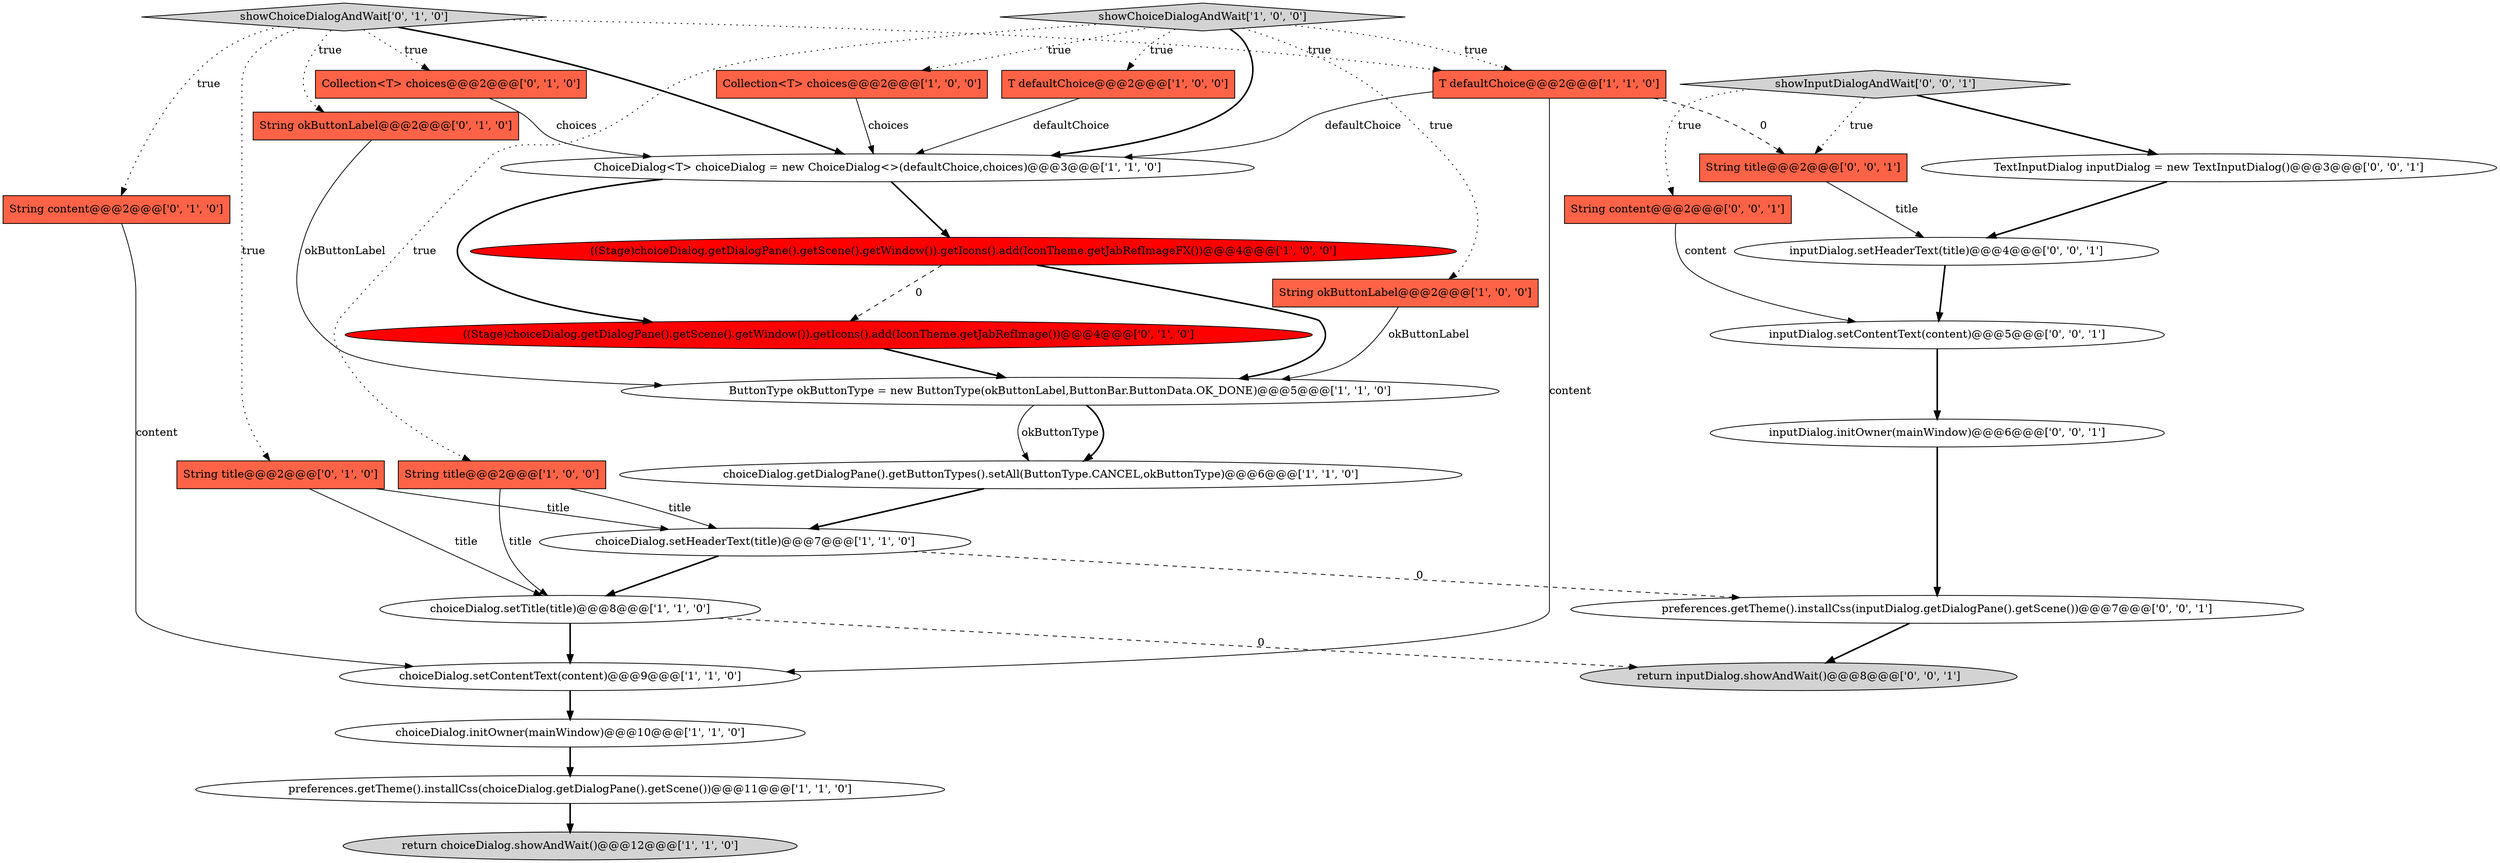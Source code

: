 digraph {
16 [style = filled, label = "Collection<T> choices@@@2@@@['0', '1', '0']", fillcolor = tomato, shape = box image = "AAA0AAABBB2BBB"];
11 [style = filled, label = "return choiceDialog.showAndWait()@@@12@@@['1', '1', '0']", fillcolor = lightgray, shape = ellipse image = "AAA0AAABBB1BBB"];
8 [style = filled, label = "choiceDialog.setHeaderText(title)@@@7@@@['1', '1', '0']", fillcolor = white, shape = ellipse image = "AAA0AAABBB1BBB"];
9 [style = filled, label = "preferences.getTheme().installCss(choiceDialog.getDialogPane().getScene())@@@11@@@['1', '1', '0']", fillcolor = white, shape = ellipse image = "AAA0AAABBB1BBB"];
3 [style = filled, label = "String title@@@2@@@['1', '0', '0']", fillcolor = tomato, shape = box image = "AAA0AAABBB1BBB"];
15 [style = filled, label = "choiceDialog.setTitle(title)@@@8@@@['1', '1', '0']", fillcolor = white, shape = ellipse image = "AAA0AAABBB1BBB"];
29 [style = filled, label = "inputDialog.setHeaderText(title)@@@4@@@['0', '0', '1']", fillcolor = white, shape = ellipse image = "AAA0AAABBB3BBB"];
2 [style = filled, label = "choiceDialog.setContentText(content)@@@9@@@['1', '1', '0']", fillcolor = white, shape = ellipse image = "AAA0AAABBB1BBB"];
7 [style = filled, label = "T defaultChoice@@@2@@@['1', '1', '0']", fillcolor = tomato, shape = box image = "AAA0AAABBB1BBB"];
23 [style = filled, label = "return inputDialog.showAndWait()@@@8@@@['0', '0', '1']", fillcolor = lightgray, shape = ellipse image = "AAA0AAABBB3BBB"];
28 [style = filled, label = "preferences.getTheme().installCss(inputDialog.getDialogPane().getScene())@@@7@@@['0', '0', '1']", fillcolor = white, shape = ellipse image = "AAA0AAABBB3BBB"];
5 [style = filled, label = "T defaultChoice@@@2@@@['1', '0', '0']", fillcolor = tomato, shape = box image = "AAA0AAABBB1BBB"];
22 [style = filled, label = "String content@@@2@@@['0', '0', '1']", fillcolor = tomato, shape = box image = "AAA0AAABBB3BBB"];
21 [style = filled, label = "showChoiceDialogAndWait['0', '1', '0']", fillcolor = lightgray, shape = diamond image = "AAA0AAABBB2BBB"];
20 [style = filled, label = "String okButtonLabel@@@2@@@['0', '1', '0']", fillcolor = tomato, shape = box image = "AAA0AAABBB2BBB"];
1 [style = filled, label = "choiceDialog.getDialogPane().getButtonTypes().setAll(ButtonType.CANCEL,okButtonType)@@@6@@@['1', '1', '0']", fillcolor = white, shape = ellipse image = "AAA0AAABBB1BBB"];
17 [style = filled, label = "String content@@@2@@@['0', '1', '0']", fillcolor = tomato, shape = box image = "AAA0AAABBB2BBB"];
13 [style = filled, label = "ChoiceDialog<T> choiceDialog = new ChoiceDialog<>(defaultChoice,choices)@@@3@@@['1', '1', '0']", fillcolor = white, shape = ellipse image = "AAA0AAABBB1BBB"];
4 [style = filled, label = "String okButtonLabel@@@2@@@['1', '0', '0']", fillcolor = tomato, shape = box image = "AAA0AAABBB1BBB"];
25 [style = filled, label = "showInputDialogAndWait['0', '0', '1']", fillcolor = lightgray, shape = diamond image = "AAA0AAABBB3BBB"];
6 [style = filled, label = "Collection<T> choices@@@2@@@['1', '0', '0']", fillcolor = tomato, shape = box image = "AAA0AAABBB1BBB"];
0 [style = filled, label = "choiceDialog.initOwner(mainWindow)@@@10@@@['1', '1', '0']", fillcolor = white, shape = ellipse image = "AAA0AAABBB1BBB"];
10 [style = filled, label = "ButtonType okButtonType = new ButtonType(okButtonLabel,ButtonBar.ButtonData.OK_DONE)@@@5@@@['1', '1', '0']", fillcolor = white, shape = ellipse image = "AAA0AAABBB1BBB"];
19 [style = filled, label = "String title@@@2@@@['0', '1', '0']", fillcolor = tomato, shape = box image = "AAA0AAABBB2BBB"];
24 [style = filled, label = "String title@@@2@@@['0', '0', '1']", fillcolor = tomato, shape = box image = "AAA0AAABBB3BBB"];
18 [style = filled, label = "((Stage)choiceDialog.getDialogPane().getScene().getWindow()).getIcons().add(IconTheme.getJabRefImage())@@@4@@@['0', '1', '0']", fillcolor = red, shape = ellipse image = "AAA1AAABBB2BBB"];
26 [style = filled, label = "TextInputDialog inputDialog = new TextInputDialog()@@@3@@@['0', '0', '1']", fillcolor = white, shape = ellipse image = "AAA0AAABBB3BBB"];
30 [style = filled, label = "inputDialog.setContentText(content)@@@5@@@['0', '0', '1']", fillcolor = white, shape = ellipse image = "AAA0AAABBB3BBB"];
14 [style = filled, label = "showChoiceDialogAndWait['1', '0', '0']", fillcolor = lightgray, shape = diamond image = "AAA0AAABBB1BBB"];
12 [style = filled, label = "((Stage)choiceDialog.getDialogPane().getScene().getWindow()).getIcons().add(IconTheme.getJabRefImageFX())@@@4@@@['1', '0', '0']", fillcolor = red, shape = ellipse image = "AAA1AAABBB1BBB"];
27 [style = filled, label = "inputDialog.initOwner(mainWindow)@@@6@@@['0', '0', '1']", fillcolor = white, shape = ellipse image = "AAA0AAABBB3BBB"];
24->29 [style = solid, label="title"];
7->2 [style = solid, label="content"];
20->10 [style = solid, label="okButtonLabel"];
15->2 [style = bold, label=""];
0->9 [style = bold, label=""];
15->23 [style = dashed, label="0"];
1->8 [style = bold, label=""];
8->15 [style = bold, label=""];
9->11 [style = bold, label=""];
21->20 [style = dotted, label="true"];
29->30 [style = bold, label=""];
26->29 [style = bold, label=""];
27->28 [style = bold, label=""];
30->27 [style = bold, label=""];
10->1 [style = solid, label="okButtonType"];
25->24 [style = dotted, label="true"];
21->17 [style = dotted, label="true"];
8->28 [style = dashed, label="0"];
4->10 [style = solid, label="okButtonLabel"];
17->2 [style = solid, label="content"];
19->15 [style = solid, label="title"];
7->13 [style = solid, label="defaultChoice"];
12->10 [style = bold, label=""];
3->15 [style = solid, label="title"];
13->12 [style = bold, label=""];
2->0 [style = bold, label=""];
14->5 [style = dotted, label="true"];
18->10 [style = bold, label=""];
21->13 [style = bold, label=""];
7->24 [style = dashed, label="0"];
19->8 [style = solid, label="title"];
28->23 [style = bold, label=""];
21->19 [style = dotted, label="true"];
21->7 [style = dotted, label="true"];
25->26 [style = bold, label=""];
14->7 [style = dotted, label="true"];
25->22 [style = dotted, label="true"];
14->3 [style = dotted, label="true"];
12->18 [style = dashed, label="0"];
13->18 [style = bold, label=""];
14->13 [style = bold, label=""];
5->13 [style = solid, label="defaultChoice"];
21->16 [style = dotted, label="true"];
3->8 [style = solid, label="title"];
14->4 [style = dotted, label="true"];
10->1 [style = bold, label=""];
22->30 [style = solid, label="content"];
6->13 [style = solid, label="choices"];
16->13 [style = solid, label="choices"];
14->6 [style = dotted, label="true"];
}
